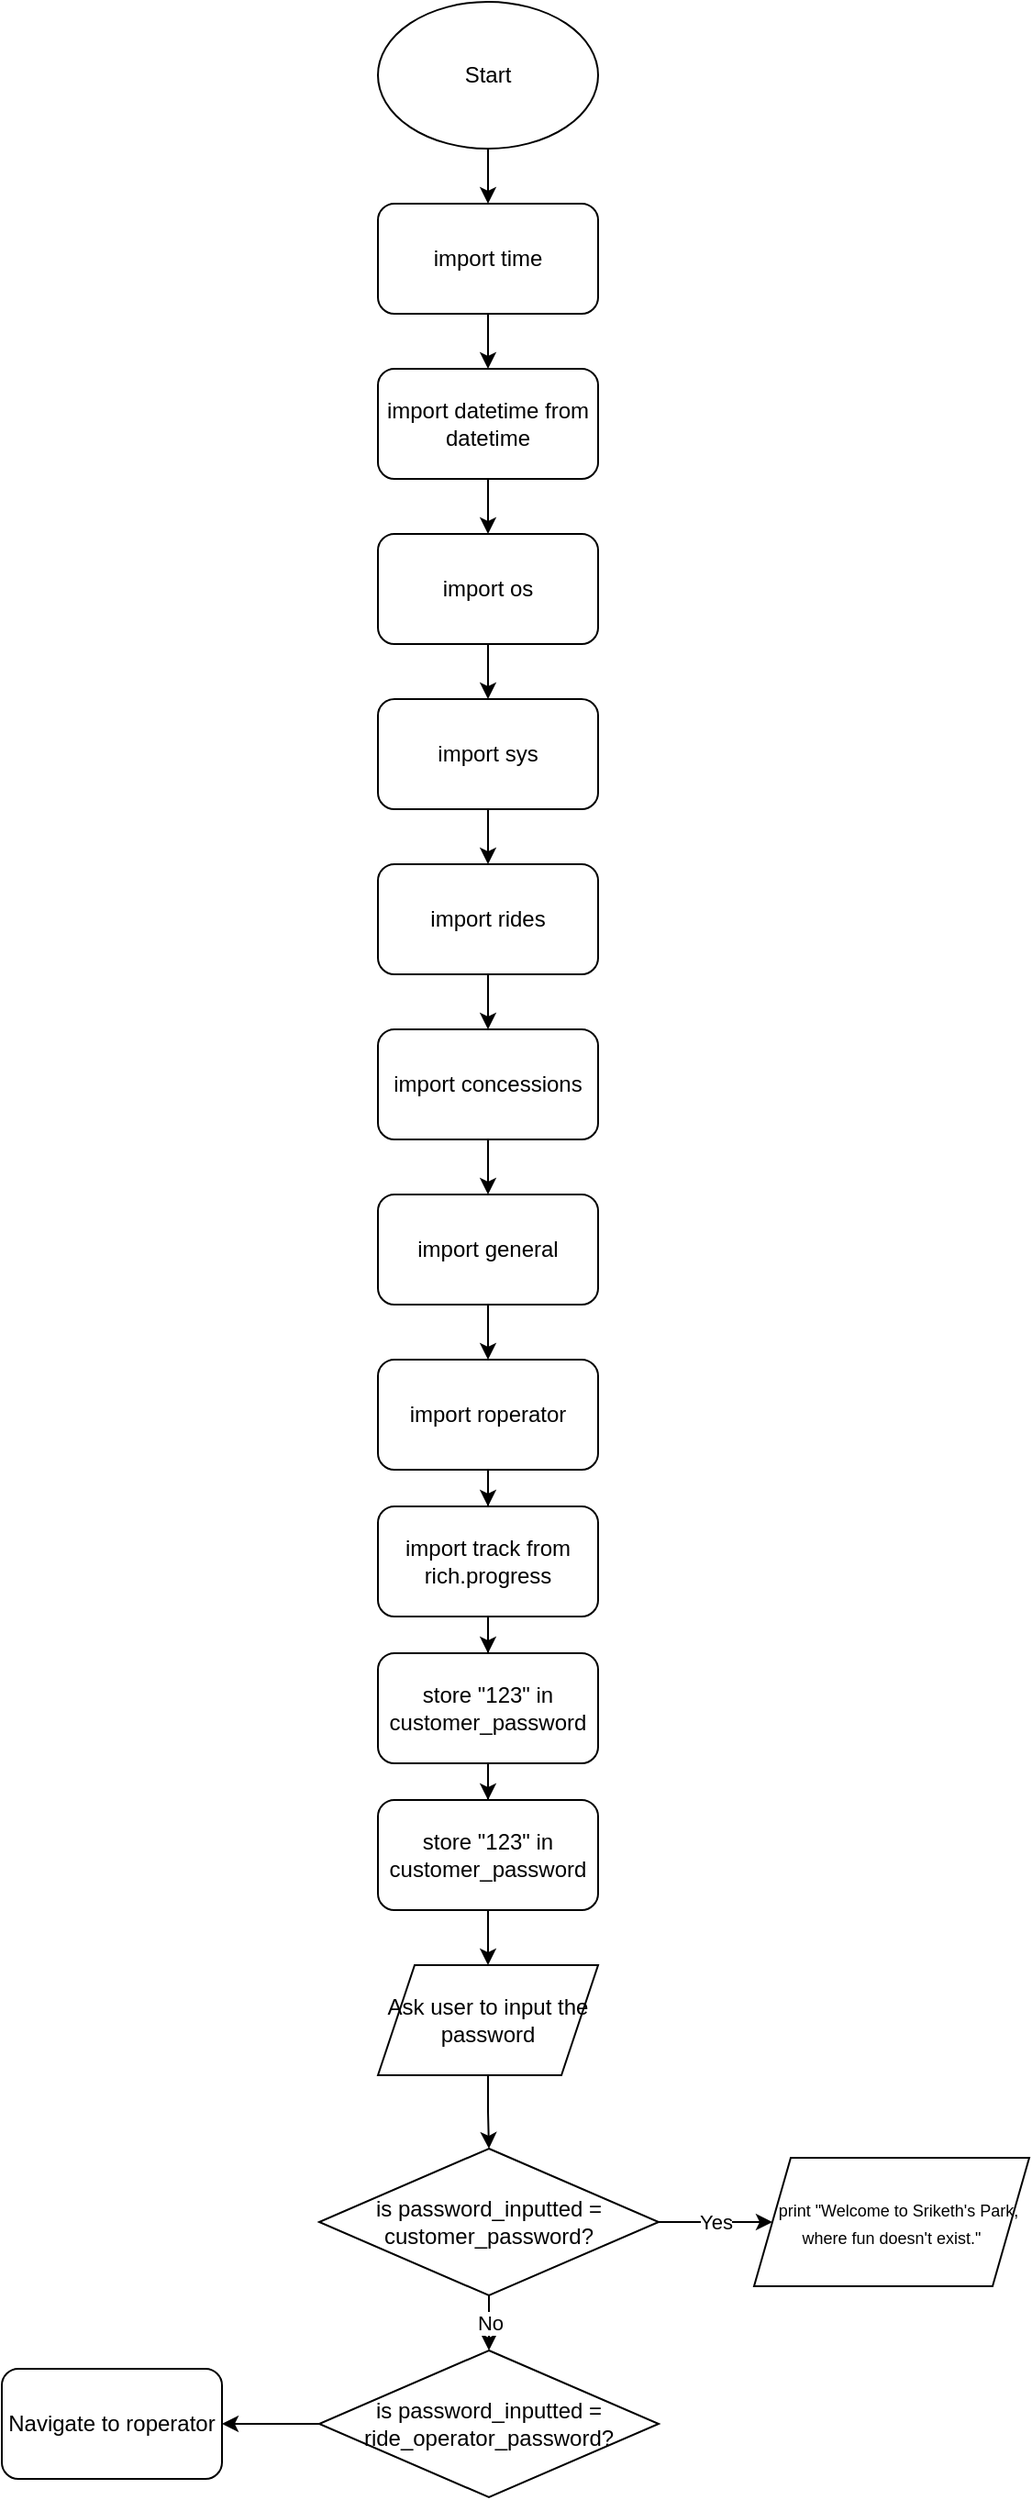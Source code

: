 <mxfile version="24.2.5" type="device">
  <diagram name="Page-1" id="OyXNO2JN_G-qFlpIGVri">
    <mxGraphModel dx="414" dy="242" grid="1" gridSize="10" guides="1" tooltips="1" connect="1" arrows="1" fold="1" page="1" pageScale="1" pageWidth="850" pageHeight="1100" math="0" shadow="0">
      <root>
        <mxCell id="0" />
        <mxCell id="1" parent="0" />
        <mxCell id="5xE5U3xkHbCkmWiP0uVH-16" style="edgeStyle=orthogonalEdgeStyle;rounded=0;orthogonalLoop=1;jettySize=auto;html=1;" edge="1" parent="1" source="5xE5U3xkHbCkmWiP0uVH-1" target="5xE5U3xkHbCkmWiP0uVH-2">
          <mxGeometry relative="1" as="geometry" />
        </mxCell>
        <mxCell id="5xE5U3xkHbCkmWiP0uVH-1" value="Start" style="ellipse;whiteSpace=wrap;html=1;" vertex="1" parent="1">
          <mxGeometry x="365" y="20" width="120" height="80" as="geometry" />
        </mxCell>
        <mxCell id="5xE5U3xkHbCkmWiP0uVH-17" style="edgeStyle=orthogonalEdgeStyle;rounded=0;orthogonalLoop=1;jettySize=auto;html=1;" edge="1" parent="1" source="5xE5U3xkHbCkmWiP0uVH-2" target="5xE5U3xkHbCkmWiP0uVH-3">
          <mxGeometry relative="1" as="geometry" />
        </mxCell>
        <mxCell id="5xE5U3xkHbCkmWiP0uVH-2" value="import time" style="rounded=1;whiteSpace=wrap;html=1;" vertex="1" parent="1">
          <mxGeometry x="365" y="130" width="120" height="60" as="geometry" />
        </mxCell>
        <mxCell id="5xE5U3xkHbCkmWiP0uVH-18" style="edgeStyle=orthogonalEdgeStyle;rounded=0;orthogonalLoop=1;jettySize=auto;html=1;" edge="1" parent="1" source="5xE5U3xkHbCkmWiP0uVH-3" target="5xE5U3xkHbCkmWiP0uVH-4">
          <mxGeometry relative="1" as="geometry" />
        </mxCell>
        <mxCell id="5xE5U3xkHbCkmWiP0uVH-3" value="import datetime from datetime" style="rounded=1;whiteSpace=wrap;html=1;" vertex="1" parent="1">
          <mxGeometry x="365" y="220" width="120" height="60" as="geometry" />
        </mxCell>
        <mxCell id="5xE5U3xkHbCkmWiP0uVH-20" style="edgeStyle=orthogonalEdgeStyle;rounded=0;orthogonalLoop=1;jettySize=auto;html=1;" edge="1" parent="1" source="5xE5U3xkHbCkmWiP0uVH-4" target="5xE5U3xkHbCkmWiP0uVH-5">
          <mxGeometry relative="1" as="geometry" />
        </mxCell>
        <mxCell id="5xE5U3xkHbCkmWiP0uVH-4" value="import os" style="rounded=1;whiteSpace=wrap;html=1;" vertex="1" parent="1">
          <mxGeometry x="365" y="310" width="120" height="60" as="geometry" />
        </mxCell>
        <mxCell id="5xE5U3xkHbCkmWiP0uVH-21" style="edgeStyle=orthogonalEdgeStyle;rounded=0;orthogonalLoop=1;jettySize=auto;html=1;" edge="1" parent="1" source="5xE5U3xkHbCkmWiP0uVH-5" target="5xE5U3xkHbCkmWiP0uVH-6">
          <mxGeometry relative="1" as="geometry" />
        </mxCell>
        <mxCell id="5xE5U3xkHbCkmWiP0uVH-5" value="import sys" style="rounded=1;whiteSpace=wrap;html=1;" vertex="1" parent="1">
          <mxGeometry x="365" y="400" width="120" height="60" as="geometry" />
        </mxCell>
        <mxCell id="5xE5U3xkHbCkmWiP0uVH-22" style="edgeStyle=orthogonalEdgeStyle;rounded=0;orthogonalLoop=1;jettySize=auto;html=1;" edge="1" parent="1" source="5xE5U3xkHbCkmWiP0uVH-6" target="5xE5U3xkHbCkmWiP0uVH-7">
          <mxGeometry relative="1" as="geometry" />
        </mxCell>
        <mxCell id="5xE5U3xkHbCkmWiP0uVH-6" value="import rides" style="rounded=1;whiteSpace=wrap;html=1;" vertex="1" parent="1">
          <mxGeometry x="365" y="490" width="120" height="60" as="geometry" />
        </mxCell>
        <mxCell id="5xE5U3xkHbCkmWiP0uVH-23" style="edgeStyle=orthogonalEdgeStyle;rounded=0;orthogonalLoop=1;jettySize=auto;html=1;" edge="1" parent="1" source="5xE5U3xkHbCkmWiP0uVH-7" target="5xE5U3xkHbCkmWiP0uVH-8">
          <mxGeometry relative="1" as="geometry" />
        </mxCell>
        <mxCell id="5xE5U3xkHbCkmWiP0uVH-7" value="import concessions" style="rounded=1;whiteSpace=wrap;html=1;" vertex="1" parent="1">
          <mxGeometry x="365" y="580" width="120" height="60" as="geometry" />
        </mxCell>
        <mxCell id="5xE5U3xkHbCkmWiP0uVH-24" style="edgeStyle=orthogonalEdgeStyle;rounded=0;orthogonalLoop=1;jettySize=auto;html=1;" edge="1" parent="1" source="5xE5U3xkHbCkmWiP0uVH-8" target="5xE5U3xkHbCkmWiP0uVH-9">
          <mxGeometry relative="1" as="geometry" />
        </mxCell>
        <mxCell id="5xE5U3xkHbCkmWiP0uVH-8" value="import general" style="rounded=1;whiteSpace=wrap;html=1;" vertex="1" parent="1">
          <mxGeometry x="365" y="670" width="120" height="60" as="geometry" />
        </mxCell>
        <mxCell id="5xE5U3xkHbCkmWiP0uVH-25" style="edgeStyle=orthogonalEdgeStyle;rounded=0;orthogonalLoop=1;jettySize=auto;html=1;" edge="1" parent="1" source="5xE5U3xkHbCkmWiP0uVH-9" target="5xE5U3xkHbCkmWiP0uVH-10">
          <mxGeometry relative="1" as="geometry" />
        </mxCell>
        <mxCell id="5xE5U3xkHbCkmWiP0uVH-9" value="import roperator" style="rounded=1;whiteSpace=wrap;html=1;" vertex="1" parent="1">
          <mxGeometry x="365" y="760" width="120" height="60" as="geometry" />
        </mxCell>
        <mxCell id="5xE5U3xkHbCkmWiP0uVH-26" style="edgeStyle=orthogonalEdgeStyle;rounded=0;orthogonalLoop=1;jettySize=auto;html=1;" edge="1" parent="1" source="5xE5U3xkHbCkmWiP0uVH-10" target="5xE5U3xkHbCkmWiP0uVH-11">
          <mxGeometry relative="1" as="geometry" />
        </mxCell>
        <mxCell id="5xE5U3xkHbCkmWiP0uVH-10" value="import track from rich.progress" style="rounded=1;whiteSpace=wrap;html=1;" vertex="1" parent="1">
          <mxGeometry x="365" y="840" width="120" height="60" as="geometry" />
        </mxCell>
        <mxCell id="5xE5U3xkHbCkmWiP0uVH-27" style="edgeStyle=orthogonalEdgeStyle;rounded=0;orthogonalLoop=1;jettySize=auto;html=1;" edge="1" parent="1" source="5xE5U3xkHbCkmWiP0uVH-11" target="5xE5U3xkHbCkmWiP0uVH-12">
          <mxGeometry relative="1" as="geometry" />
        </mxCell>
        <mxCell id="5xE5U3xkHbCkmWiP0uVH-11" value="store &quot;123&quot; in customer_password" style="rounded=1;whiteSpace=wrap;html=1;" vertex="1" parent="1">
          <mxGeometry x="365" y="920" width="120" height="60" as="geometry" />
        </mxCell>
        <mxCell id="5xE5U3xkHbCkmWiP0uVH-28" style="edgeStyle=orthogonalEdgeStyle;rounded=0;orthogonalLoop=1;jettySize=auto;html=1;" edge="1" parent="1" source="5xE5U3xkHbCkmWiP0uVH-12" target="5xE5U3xkHbCkmWiP0uVH-13">
          <mxGeometry relative="1" as="geometry" />
        </mxCell>
        <mxCell id="5xE5U3xkHbCkmWiP0uVH-12" value="store &quot;123&quot; in customer_password" style="rounded=1;whiteSpace=wrap;html=1;" vertex="1" parent="1">
          <mxGeometry x="365" y="1000" width="120" height="60" as="geometry" />
        </mxCell>
        <mxCell id="5xE5U3xkHbCkmWiP0uVH-29" style="edgeStyle=orthogonalEdgeStyle;rounded=0;orthogonalLoop=1;jettySize=auto;html=1;" edge="1" parent="1" source="5xE5U3xkHbCkmWiP0uVH-13" target="5xE5U3xkHbCkmWiP0uVH-15">
          <mxGeometry relative="1" as="geometry" />
        </mxCell>
        <mxCell id="5xE5U3xkHbCkmWiP0uVH-13" value="Ask user to input the password" style="shape=parallelogram;perimeter=parallelogramPerimeter;whiteSpace=wrap;html=1;fixedSize=1;" vertex="1" parent="1">
          <mxGeometry x="365" y="1090" width="120" height="60" as="geometry" />
        </mxCell>
        <mxCell id="5xE5U3xkHbCkmWiP0uVH-34" style="edgeStyle=orthogonalEdgeStyle;rounded=0;orthogonalLoop=1;jettySize=auto;html=1;" edge="1" parent="1" source="5xE5U3xkHbCkmWiP0uVH-14">
          <mxGeometry relative="1" as="geometry">
            <mxPoint x="280" y="1340" as="targetPoint" />
          </mxGeometry>
        </mxCell>
        <mxCell id="5xE5U3xkHbCkmWiP0uVH-14" value="is password_inputted = ride_operator_password?" style="rhombus;whiteSpace=wrap;html=1;" vertex="1" parent="1">
          <mxGeometry x="333" y="1300" width="185" height="80" as="geometry" />
        </mxCell>
        <mxCell id="5xE5U3xkHbCkmWiP0uVH-30" value="No" style="edgeStyle=orthogonalEdgeStyle;rounded=0;orthogonalLoop=1;jettySize=auto;html=1;" edge="1" parent="1" source="5xE5U3xkHbCkmWiP0uVH-15" target="5xE5U3xkHbCkmWiP0uVH-14">
          <mxGeometry relative="1" as="geometry" />
        </mxCell>
        <mxCell id="5xE5U3xkHbCkmWiP0uVH-32" value="Yes" style="edgeStyle=orthogonalEdgeStyle;rounded=0;orthogonalLoop=1;jettySize=auto;html=1;" edge="1" parent="1" source="5xE5U3xkHbCkmWiP0uVH-15" target="5xE5U3xkHbCkmWiP0uVH-31">
          <mxGeometry relative="1" as="geometry" />
        </mxCell>
        <mxCell id="5xE5U3xkHbCkmWiP0uVH-15" value="is password_inputted = customer_password?" style="rhombus;whiteSpace=wrap;html=1;" vertex="1" parent="1">
          <mxGeometry x="333" y="1190" width="185" height="80" as="geometry" />
        </mxCell>
        <mxCell id="5xE5U3xkHbCkmWiP0uVH-31" value="&lt;font style=&quot;font-size: 9px;&quot;&gt;&amp;nbsp; &amp;nbsp;print &quot;Welcome to Sriketh&#39;s Park, where fun doesn&#39;t exist.&quot;&lt;/font&gt;" style="shape=parallelogram;perimeter=parallelogramPerimeter;whiteSpace=wrap;html=1;fixedSize=1;" vertex="1" parent="1">
          <mxGeometry x="570" y="1195" width="150" height="70" as="geometry" />
        </mxCell>
        <mxCell id="5xE5U3xkHbCkmWiP0uVH-35" value="Navigate to roperator" style="rounded=1;whiteSpace=wrap;html=1;" vertex="1" parent="1">
          <mxGeometry x="160" y="1310" width="120" height="60" as="geometry" />
        </mxCell>
      </root>
    </mxGraphModel>
  </diagram>
</mxfile>
